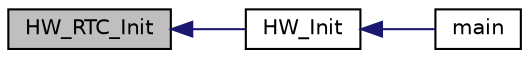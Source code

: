 digraph "HW_RTC_Init"
{
  edge [fontname="Helvetica",fontsize="10",labelfontname="Helvetica",labelfontsize="10"];
  node [fontname="Helvetica",fontsize="10",shape=record];
  rankdir="LR";
  Node301 [label="HW_RTC_Init",height=0.2,width=0.4,color="black", fillcolor="grey75", style="filled", fontcolor="black"];
  Node301 -> Node302 [dir="back",color="midnightblue",fontsize="10",style="solid"];
  Node302 [label="HW_Init",height=0.2,width=0.4,color="black", fillcolor="white", style="filled",URL="$hw_8c.html#a40660973b9d57d78bc7e6e56a7a1bf42",tooltip="This function initializes the hardware "];
  Node302 -> Node303 [dir="back",color="midnightblue",fontsize="10",style="solid"];
  Node303 [label="main",height=0.2,width=0.4,color="black", fillcolor="white", style="filled",URL="$main_8c.html#a840291bc02cba5474a4cb46a9b9566fe",tooltip="Main program "];
}
